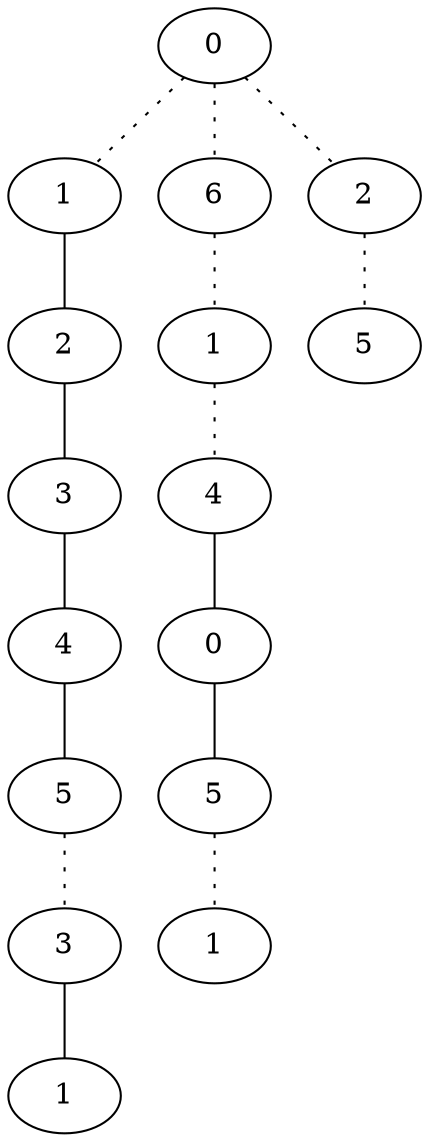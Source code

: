 graph {
a0[label=0];
a1[label=1];
a2[label=2];
a3[label=3];
a4[label=4];
a5[label=5];
a6[label=3];
a7[label=1];
a8[label=6];
a9[label=1];
a10[label=4];
a11[label=0];
a12[label=5];
a13[label=1];
a14[label=2];
a15[label=5];
a0 -- a1 [style=dotted];
a0 -- a8 [style=dotted];
a0 -- a14 [style=dotted];
a1 -- a2;
a2 -- a3;
a3 -- a4;
a4 -- a5;
a5 -- a6 [style=dotted];
a6 -- a7;
a8 -- a9 [style=dotted];
a9 -- a10 [style=dotted];
a10 -- a11;
a11 -- a12;
a12 -- a13 [style=dotted];
a14 -- a15 [style=dotted];
}
